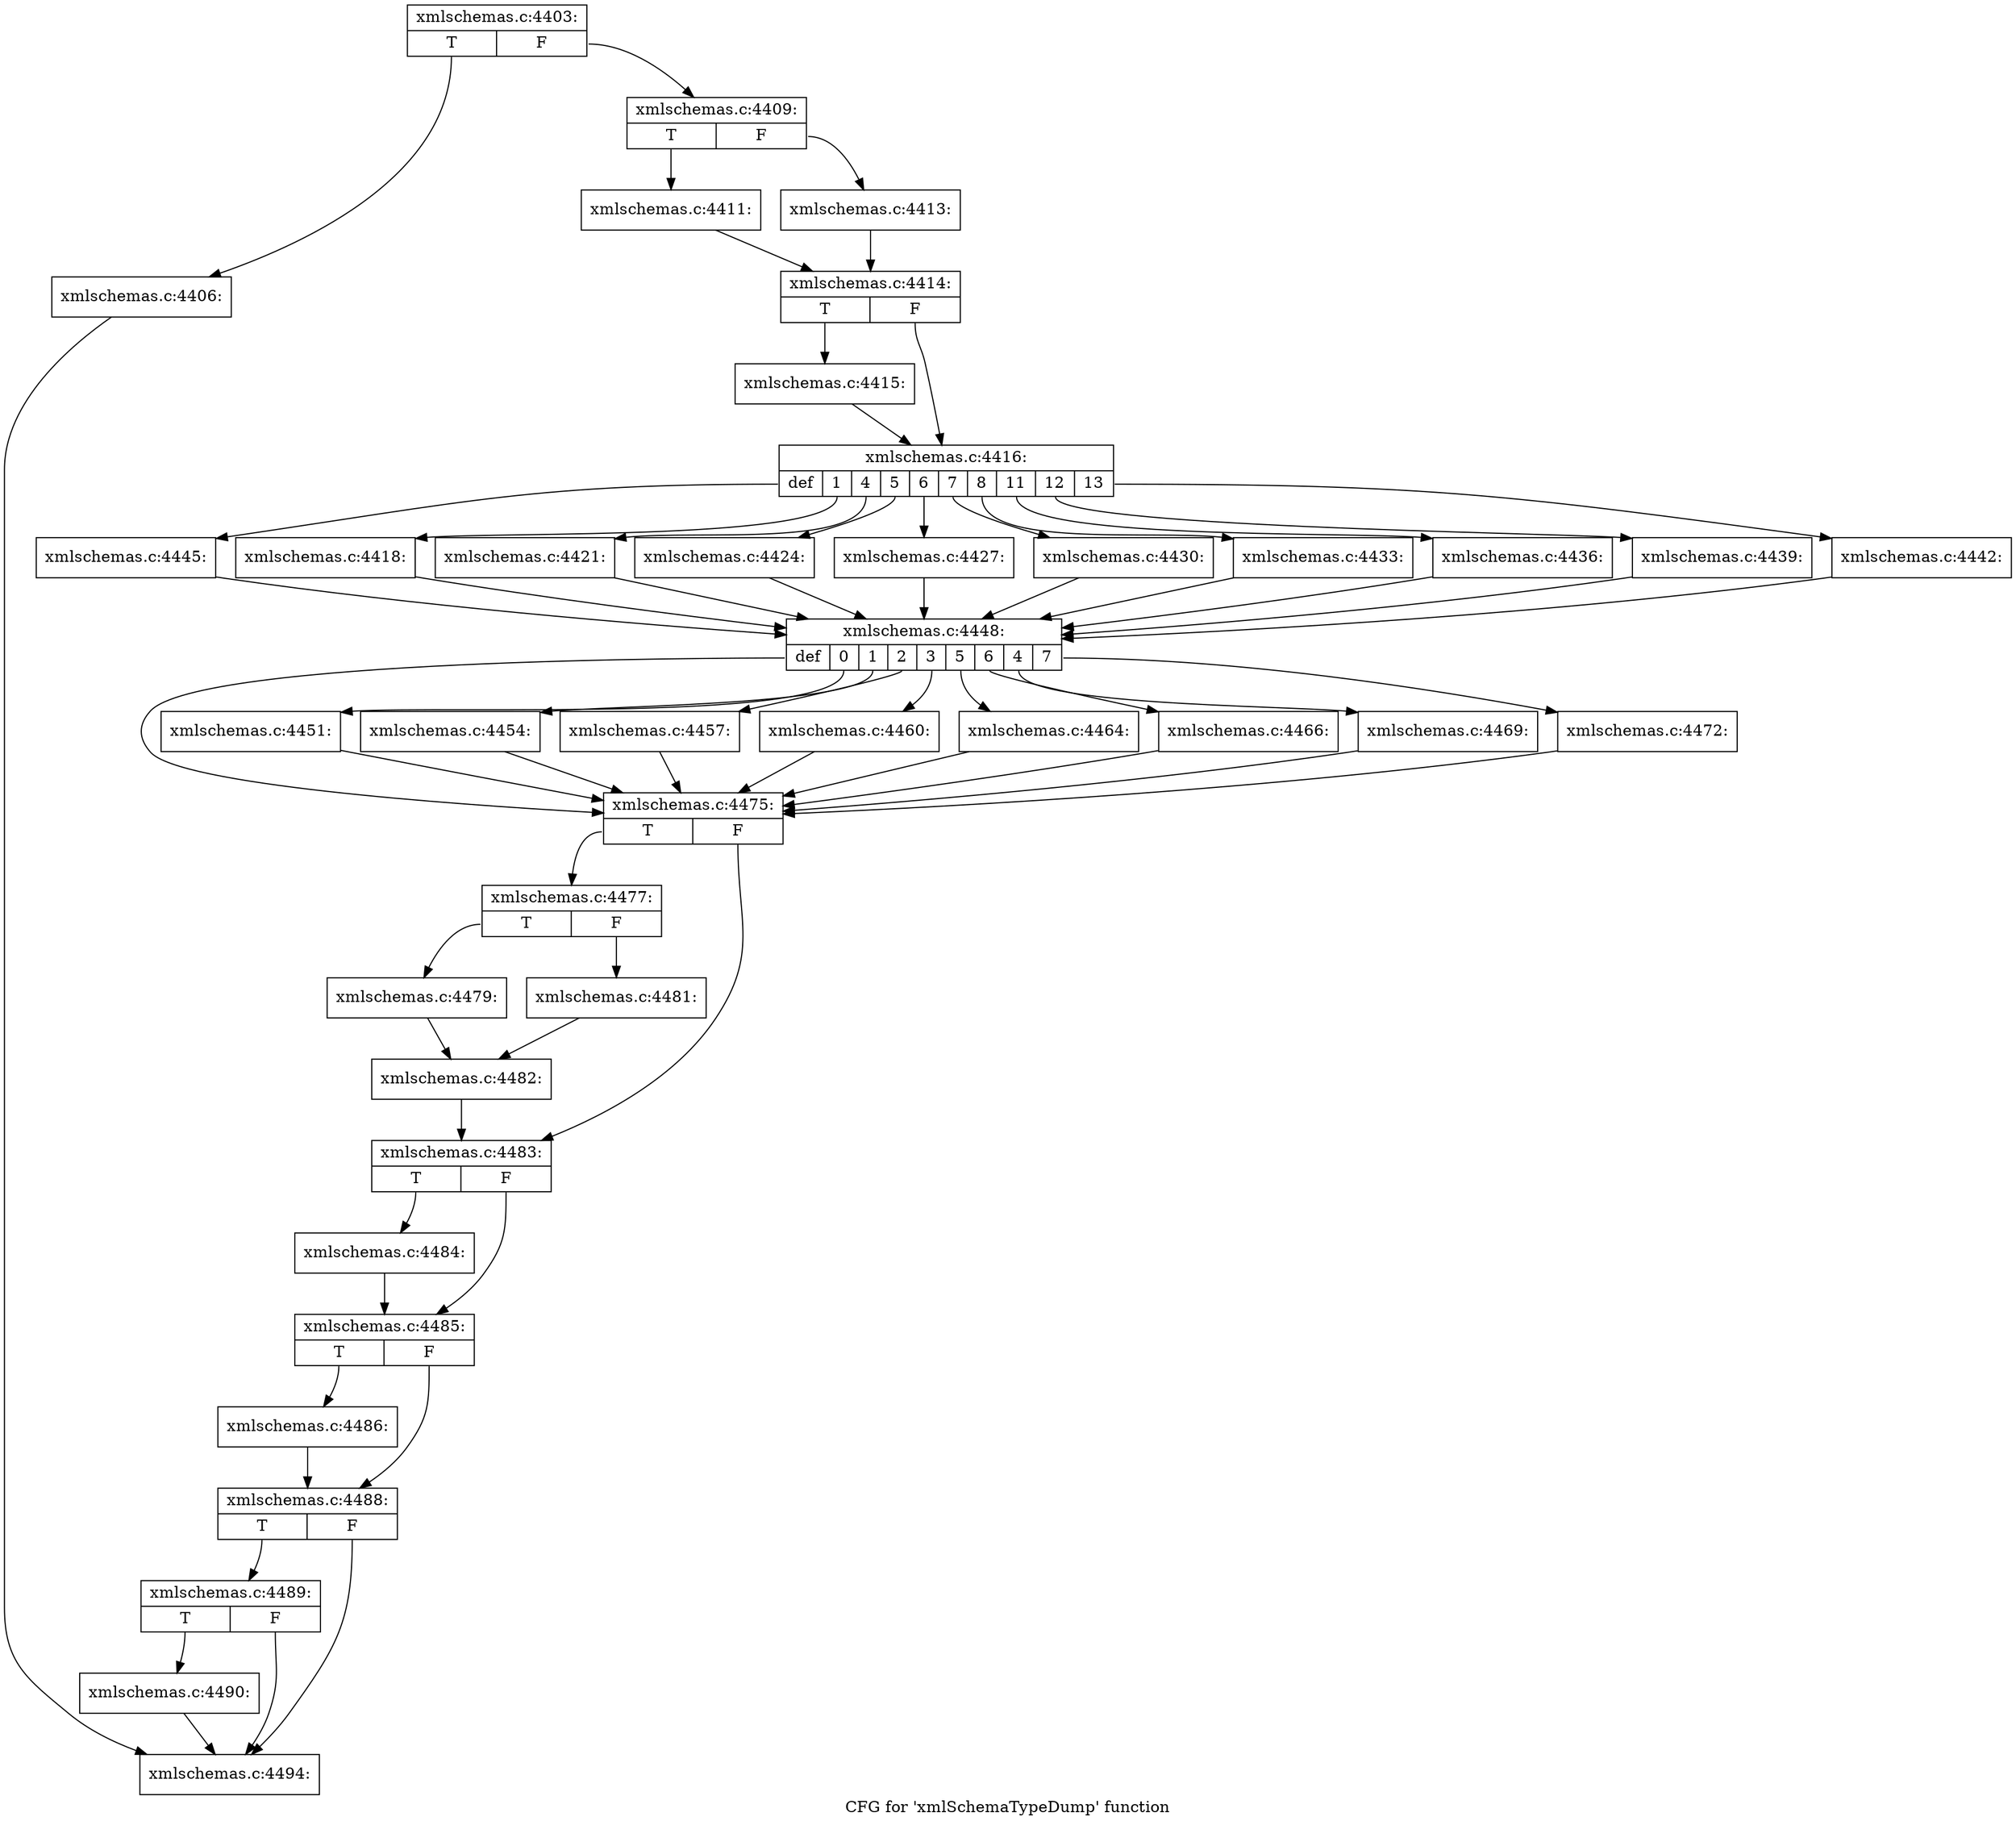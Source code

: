 digraph "CFG for 'xmlSchemaTypeDump' function" {
	label="CFG for 'xmlSchemaTypeDump' function";

	Node0x4b45a00 [shape=record,label="{xmlschemas.c:4403:|{<s0>T|<s1>F}}"];
	Node0x4b45a00:s0 -> Node0x4a7d840;
	Node0x4b45a00:s1 -> Node0x4a7d890;
	Node0x4a7d840 [shape=record,label="{xmlschemas.c:4406:}"];
	Node0x4a7d840 -> Node0x4b53dd0;
	Node0x4a7d890 [shape=record,label="{xmlschemas.c:4409:|{<s0>T|<s1>F}}"];
	Node0x4a7d890:s0 -> Node0x4a81620;
	Node0x4a7d890:s1 -> Node0x4a816c0;
	Node0x4a81620 [shape=record,label="{xmlschemas.c:4411:}"];
	Node0x4a81620 -> Node0x4a81670;
	Node0x4a816c0 [shape=record,label="{xmlschemas.c:4413:}"];
	Node0x4a816c0 -> Node0x4a81670;
	Node0x4a81670 [shape=record,label="{xmlschemas.c:4414:|{<s0>T|<s1>F}}"];
	Node0x4a81670:s0 -> Node0x4558cd0;
	Node0x4a81670:s1 -> Node0x4558d20;
	Node0x4558cd0 [shape=record,label="{xmlschemas.c:4415:}"];
	Node0x4558cd0 -> Node0x4558d20;
	Node0x4558d20 [shape=record,label="{xmlschemas.c:4416:|{<s0>def|<s1>1|<s2>4|<s3>5|<s4>6|<s5>7|<s6>8|<s7>11|<s8>12|<s9>13}}"];
	Node0x4558d20:s0 -> Node0x4559850;
	Node0x4558d20:s1 -> Node0x4559970;
	Node0x4558d20:s2 -> Node0x4b4c670;
	Node0x4558d20:s3 -> Node0x4b4ca50;
	Node0x4558d20:s4 -> Node0x4b4ce30;
	Node0x4558d20:s5 -> Node0x4b4d210;
	Node0x4558d20:s6 -> Node0x4b4d5f0;
	Node0x4558d20:s7 -> Node0x4b4d9a0;
	Node0x4558d20:s8 -> Node0x4b4dd50;
	Node0x4558d20:s9 -> Node0x4b4e130;
	Node0x4559970 [shape=record,label="{xmlschemas.c:4418:}"];
	Node0x4559970 -> Node0x4559640;
	Node0x4b4c670 [shape=record,label="{xmlschemas.c:4421:}"];
	Node0x4b4c670 -> Node0x4559640;
	Node0x4b4ca50 [shape=record,label="{xmlschemas.c:4424:}"];
	Node0x4b4ca50 -> Node0x4559640;
	Node0x4b4ce30 [shape=record,label="{xmlschemas.c:4427:}"];
	Node0x4b4ce30 -> Node0x4559640;
	Node0x4b4d210 [shape=record,label="{xmlschemas.c:4430:}"];
	Node0x4b4d210 -> Node0x4559640;
	Node0x4b4d5f0 [shape=record,label="{xmlschemas.c:4433:}"];
	Node0x4b4d5f0 -> Node0x4559640;
	Node0x4b4d9a0 [shape=record,label="{xmlschemas.c:4436:}"];
	Node0x4b4d9a0 -> Node0x4559640;
	Node0x4b4dd50 [shape=record,label="{xmlschemas.c:4439:}"];
	Node0x4b4dd50 -> Node0x4559640;
	Node0x4b4e130 [shape=record,label="{xmlschemas.c:4442:}"];
	Node0x4b4e130 -> Node0x4559640;
	Node0x4559850 [shape=record,label="{xmlschemas.c:4445:}"];
	Node0x4559850 -> Node0x4559640;
	Node0x4559640 [shape=record,label="{xmlschemas.c:4448:|{<s0>def|<s1>0|<s2>1|<s3>2|<s4>3|<s5>5|<s6>6|<s7>4|<s8>7}}"];
	Node0x4559640:s0 -> Node0x4b4eec0;
	Node0x4559640:s1 -> Node0x4b4f410;
	Node0x4559640:s2 -> Node0x4b4f7f0;
	Node0x4559640:s3 -> Node0x4b4fbd0;
	Node0x4559640:s4 -> Node0x4b4ffb0;
	Node0x4559640:s5 -> Node0x4b50390;
	Node0x4559640:s6 -> Node0x4b50470;
	Node0x4559640:s7 -> Node0x4b506e0;
	Node0x4559640:s8 -> Node0x4b50950;
	Node0x4b4f410 [shape=record,label="{xmlschemas.c:4451:}"];
	Node0x4b4f410 -> Node0x4b4eec0;
	Node0x4b4f7f0 [shape=record,label="{xmlschemas.c:4454:}"];
	Node0x4b4f7f0 -> Node0x4b4eec0;
	Node0x4b4fbd0 [shape=record,label="{xmlschemas.c:4457:}"];
	Node0x4b4fbd0 -> Node0x4b4eec0;
	Node0x4b4ffb0 [shape=record,label="{xmlschemas.c:4460:}"];
	Node0x4b4ffb0 -> Node0x4b4eec0;
	Node0x4b50390 [shape=record,label="{xmlschemas.c:4464:}"];
	Node0x4b50390 -> Node0x4b4eec0;
	Node0x4b50470 [shape=record,label="{xmlschemas.c:4466:}"];
	Node0x4b50470 -> Node0x4b4eec0;
	Node0x4b506e0 [shape=record,label="{xmlschemas.c:4469:}"];
	Node0x4b506e0 -> Node0x4b4eec0;
	Node0x4b50950 [shape=record,label="{xmlschemas.c:4472:}"];
	Node0x4b50950 -> Node0x4b4eec0;
	Node0x4b4eec0 [shape=record,label="{xmlschemas.c:4475:|{<s0>T|<s1>F}}"];
	Node0x4b4eec0:s0 -> Node0x4b4f0d0;
	Node0x4b4eec0:s1 -> Node0x4b50f90;
	Node0x4b4f0d0 [shape=record,label="{xmlschemas.c:4477:|{<s0>T|<s1>F}}"];
	Node0x4b4f0d0:s0 -> Node0x4b51900;
	Node0x4b4f0d0:s1 -> Node0x4b519a0;
	Node0x4b51900 [shape=record,label="{xmlschemas.c:4479:}"];
	Node0x4b51900 -> Node0x4b51950;
	Node0x4b519a0 [shape=record,label="{xmlschemas.c:4481:}"];
	Node0x4b519a0 -> Node0x4b51950;
	Node0x4b51950 [shape=record,label="{xmlschemas.c:4482:}"];
	Node0x4b51950 -> Node0x4b50f90;
	Node0x4b50f90 [shape=record,label="{xmlschemas.c:4483:|{<s0>T|<s1>F}}"];
	Node0x4b50f90:s0 -> Node0x4b52610;
	Node0x4b50f90:s1 -> Node0x4b52660;
	Node0x4b52610 [shape=record,label="{xmlschemas.c:4484:}"];
	Node0x4b52610 -> Node0x4b52660;
	Node0x4b52660 [shape=record,label="{xmlschemas.c:4485:|{<s0>T|<s1>F}}"];
	Node0x4b52660:s0 -> Node0x4b53310;
	Node0x4b52660:s1 -> Node0x4b53640;
	Node0x4b53310 [shape=record,label="{xmlschemas.c:4486:}"];
	Node0x4b53310 -> Node0x4b53640;
	Node0x4b53640 [shape=record,label="{xmlschemas.c:4488:|{<s0>T|<s1>F}}"];
	Node0x4b53640:s0 -> Node0x4b53e20;
	Node0x4b53640:s1 -> Node0x4b53dd0;
	Node0x4b53e20 [shape=record,label="{xmlschemas.c:4489:|{<s0>T|<s1>F}}"];
	Node0x4b53e20:s0 -> Node0x4b53d80;
	Node0x4b53e20:s1 -> Node0x4b53dd0;
	Node0x4b53d80 [shape=record,label="{xmlschemas.c:4490:}"];
	Node0x4b53d80 -> Node0x4b53dd0;
	Node0x4b53dd0 [shape=record,label="{xmlschemas.c:4494:}"];
}
